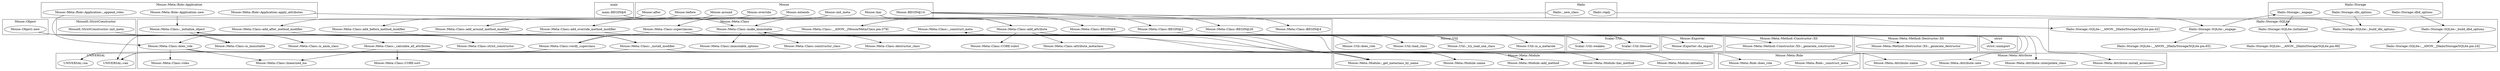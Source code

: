 digraph {
graph [overlap=false]
subgraph cluster_Mouse_Meta_Attribute {
	label="Mouse::Meta::Attribute";
	"Mouse::Meta::Attribute::install_accessors";
	"Mouse::Meta::Attribute::new";
	"Mouse::Meta::Attribute::name";
	"Mouse::Meta::Attribute::interpolate_class";
}
subgraph cluster_Hailo_Storage_SQLite {
	label="Hailo::Storage::SQLite";
	"Hailo::Storage::SQLite::__ANON__[Hailo/Storage/SQLite.pm:65]";
	"Hailo::Storage::SQLite::initialized";
	"Hailo::Storage::SQLite::__ANON__[Hailo/Storage/SQLite.pm:42]";
	"Hailo::Storage::SQLite::__ANON__[Hailo/Storage/SQLite.pm:24]";
	"Hailo::Storage::SQLite::_build_dbi_options";
	"Hailo::Storage::SQLite::__ANON__[Hailo/Storage/SQLite.pm:88]";
	"Hailo::Storage::SQLite::_build_dbd_options";
	"Hailo::Storage::SQLite::_engage";
}
subgraph cluster_Mouse_Meta_Class {
	label="Mouse::Meta::Class";
	"Mouse::Meta::Class::strict_constructor";
	"Mouse::Meta::Class::_initialize_object";
	"Mouse::Meta::Class::constructor_class";
	"Mouse::Meta::Class::superclasses";
	"Mouse::Meta::Class::_install_modifier";
	"Mouse::Meta::Class::add_attribute";
	"Mouse::Meta::Class::add_override_method_modifier";
	"Mouse::Meta::Class::verify_superclass";
	"Mouse::Meta::Class::destructor_class";
	"Mouse::Meta::Class::add_before_method_modifier";
	"Mouse::Meta::Class::_calculate_all_attributes";
	"Mouse::Meta::Class::BEGIN@2";
	"Mouse::Meta::Class::make_immutable";
	"Mouse::Meta::Class::BEGIN@4";
	"Mouse::Meta::Class::CORE:sort";
	"Mouse::Meta::Class::roles";
	"Mouse::Meta::Class::BEGIN@26";
	"Mouse::Meta::Class::linearized_isa";
	"Mouse::Meta::Class::attribute_metaclass";
	"Mouse::Meta::Class::__ANON__[Mouse/Meta/Class.pm:379]";
	"Mouse::Meta::Class::is_immutable";
	"Mouse::Meta::Class::BEGIN@6";
	"Mouse::Meta::Class::is_anon_class";
	"Mouse::Meta::Class::add_after_method_modifier";
	"Mouse::Meta::Class::CORE:subst";
	"Mouse::Meta::Class::immutable_options";
	"Mouse::Meta::Class::_construct_meta";
	"Mouse::Meta::Class::does_role";
	"Mouse::Meta::Class::add_around_method_modifier";
}
subgraph cluster_main {
	label="main";
	"main::BEGIN@6";
}
subgraph cluster_strict {
	label="strict";
	"strict::unimport";
}
subgraph cluster_Mouse_Meta_Role {
	label="Mouse::Meta::Role";
	"Mouse::Meta::Role::_construct_meta";
	"Mouse::Meta::Role::does_role";
}
subgraph cluster_Hailo {
	label="Hailo";
	"Hailo::reply";
	"Hailo::_new_class";
}
subgraph cluster_Scalar_Util {
	label="Scalar::Util";
	"Scalar::Util::blessed";
	"Scalar::Util::weaken";
}
subgraph cluster_UNIVERSAL {
	label="UNIVERSAL";
	"UNIVERSAL::isa";
	"UNIVERSAL::can";
}
subgraph cluster_Hailo_Storage {
	label="Hailo::Storage";
	"Hailo::Storage::dbd_options";
	"Hailo::Storage::_engage";
	"Hailo::Storage::dbi_options";
}
subgraph cluster_Mouse_Meta_Method_Constructor_XS {
	label="Mouse::Meta::Method::Constructor::XS";
	"Mouse::Meta::Method::Constructor::XS::_generate_constructor";
}
subgraph cluster_MouseX_StrictConstructor {
	label="MouseX::StrictConstructor";
	"MouseX::StrictConstructor::init_meta";
}
subgraph cluster_Mouse {
	label="Mouse";
	"Mouse::extends";
	"Mouse::around";
	"Mouse::override";
	"Mouse::after";
	"Mouse::before";
	"Mouse::has";
	"Mouse::BEGIN@14";
	"Mouse::init_meta";
}
subgraph cluster_Mouse_Object {
	label="Mouse::Object";
	"Mouse::Object::new";
}
subgraph cluster_Mouse_Meta_Method_Destructor_XS {
	label="Mouse::Meta::Method::Destructor::XS";
	"Mouse::Meta::Method::Destructor::XS::_generate_destructor";
}
subgraph cluster_Mouse_Util {
	label="Mouse::Util";
	"Mouse::Util::_try_load_one_class";
	"Mouse::Util::is_a_metarole";
	"Mouse::Util::load_class";
	"Mouse::Util::does_role";
}
subgraph cluster_Mouse_Meta_Role_Application {
	label="Mouse::Meta::Role::Application";
	"Mouse::Meta::Role::Application::new";
	"Mouse::Meta::Role::Application::_append_roles";
	"Mouse::Meta::Role::Application::apply_attributes";
}
subgraph cluster_Mouse_Exporter {
	label="Mouse::Exporter";
	"Mouse::Exporter::do_import";
}
subgraph cluster_Mouse_Meta_Module {
	label="Mouse::Meta::Module";
	"Mouse::Meta::Module::name";
	"Mouse::Meta::Module::initialize";
	"Mouse::Meta::Module::has_method";
	"Mouse::Meta::Module::add_method";
	"Mouse::Meta::Module::_get_metaclass_by_name";
}
"Mouse::Meta::Role::Application::new" -> "Mouse::Meta::Class::_initialize_object";
"Mouse::Meta::Role::_construct_meta" -> "Mouse::Meta::Class::_initialize_object";
"Mouse::override" -> "Mouse::Meta::Class::add_override_method_modifier";
"Hailo::Storage::SQLite::_build_dbd_options" -> "Hailo::Storage::SQLite::__ANON__[Hailo/Storage/SQLite.pm:24]";
"Mouse::Meta::Class::make_immutable" -> "Mouse::Meta::Method::Constructor::XS::_generate_constructor";
"Mouse::Meta::Class::_calculate_all_attributes" -> "Mouse::Meta::Attribute::name";
"Mouse::BEGIN@14" -> "Mouse::Meta::Class::BEGIN@2";
"Mouse::Meta::Class::add_attribute" -> "Scalar::Util::weaken";
"Mouse::Meta::Class::superclasses" -> "Mouse::Meta::Module::_get_metaclass_by_name";
"Mouse::Meta::Class::_calculate_all_attributes" -> "Mouse::Meta::Module::_get_metaclass_by_name";
"Mouse::Meta::Class::does_role" -> "Mouse::Meta::Module::_get_metaclass_by_name";
"Mouse::Meta::Class::add_attribute" -> "Mouse::Meta::Class::attribute_metaclass";
"Mouse::Meta::Class::does_role" -> "Mouse::Meta::Role::does_role";
"Hailo::Storage::SQLite::_build_dbi_options" -> "Mouse::Meta::Class::__ANON__[Mouse/Meta/Class.pm:379]";
"Mouse::Object::new" -> "Mouse::Meta::Class::is_immutable";
"Mouse::Meta::Class::_initialize_object" -> "Mouse::Meta::Class::is_immutable";
"Mouse::Meta::Class::_install_modifier" -> "Mouse::Meta::Module::add_method";
"Mouse::Meta::Class::add_override_method_modifier" -> "Mouse::Meta::Module::add_method";
"Mouse::Meta::Class::make_immutable" -> "Mouse::Meta::Module::add_method";
"Mouse::Meta::Class::make_immutable" -> "Mouse::Meta::Method::Destructor::XS::_generate_destructor";
"Mouse::Meta::Class::add_attribute" -> "Mouse::Meta::Class::CORE:subst";
"Mouse::Meta::Class::_install_modifier" -> "UNIVERSAL::can";
"Mouse::Meta::Class::add_override_method_modifier" -> "UNIVERSAL::can";
"Mouse::Meta::Class::verify_superclass" -> "UNIVERSAL::can";
"Hailo::Storage::SQLite::initialized" -> "Hailo::Storage::SQLite::__ANON__[Hailo/Storage/SQLite.pm:88]";
"Mouse::around" -> "Mouse::Meta::Class::add_around_method_modifier";
"Hailo::Storage::dbd_options" -> "Hailo::Storage::SQLite::_build_dbd_options";
"Mouse::Meta::Class::make_immutable" -> "Mouse::Meta::Class::constructor_class";
"Mouse::Meta::Class::BEGIN@26" -> "strict::unimport";
"Mouse::Meta::Class::make_immutable" -> "Mouse::Meta::Class::destructor_class";
"Mouse::Meta::Class::_install_modifier" -> "Mouse::Meta::Module::name";
"Mouse::Meta::Class::add_override_method_modifier" -> "Mouse::Meta::Module::name";
"Mouse::Meta::Class::does_role" -> "Mouse::Meta::Module::name";
"Mouse::before" -> "Mouse::Meta::Class::add_before_method_modifier";
"Mouse::Meta::Class::verify_superclass" -> "UNIVERSAL::isa";
"Mouse::Meta::Class::_calculate_all_attributes" -> "Mouse::Meta::Class::CORE:sort";
"Hailo::Storage::SQLite::_engage" -> "Hailo::Storage::SQLite::__ANON__[Hailo/Storage/SQLite.pm:65]";
"Mouse::BEGIN@14" -> "Mouse::Meta::Class::BEGIN@26";
"Mouse::BEGIN@14" -> "Mouse::Meta::Class::BEGIN@6";
"Mouse::Object::new" -> "Mouse::Meta::Class::strict_constructor";
"Mouse::Meta::Class::_initialize_object" -> "Mouse::Meta::Class::strict_constructor";
"MouseX::StrictConstructor::init_meta" -> "Mouse::Meta::Class::strict_constructor";
"Mouse::Meta::Class::add_before_method_modifier" -> "Mouse::Meta::Class::_install_modifier";
"Mouse::Meta::Class::add_after_method_modifier" -> "Mouse::Meta::Class::_install_modifier";
"Mouse::Meta::Class::add_around_method_modifier" -> "Mouse::Meta::Class::_install_modifier";
"Mouse::has" -> "Mouse::Meta::Class::add_attribute";
"Mouse::Meta::Role::Application::apply_attributes" -> "Mouse::Meta::Class::add_attribute";
"Mouse::Meta::Class::add_attribute" -> "Mouse::Meta::Attribute::install_accessors";
"Mouse::Meta::Class::add_attribute" -> "Mouse::Meta::Attribute::new";
"Mouse::Object::new" -> "Mouse::Meta::Class::_calculate_all_attributes";
"Mouse::Meta::Class::_initialize_object" -> "Mouse::Meta::Class::_calculate_all_attributes";
"Mouse::Meta::Class::add_attribute" -> "Scalar::Util::blessed";
"Hailo::_new_class" -> "Mouse::Meta::Class::make_immutable";
"Mouse::Util::_try_load_one_class" -> "Mouse::Meta::Class::make_immutable";
"main::BEGIN@6" -> "Mouse::Meta::Class::make_immutable";
"Mouse::BEGIN@14" -> "Mouse::Meta::Class::BEGIN@4";
"Hailo::Storage::_engage" -> "Hailo::Storage::SQLite::initialized";
"Mouse::Meta::Class::does_role" -> "Mouse::Meta::Class::roles";
"Mouse::Meta::Class::_calculate_all_attributes" -> "Mouse::Meta::Class::linearized_isa";
"Mouse::Meta::Class::does_role" -> "Mouse::Meta::Class::linearized_isa";
"Mouse::Meta::Class::BEGIN@2" -> "Mouse::Exporter::do_import";
"Mouse::after" -> "Mouse::Meta::Class::add_after_method_modifier";
"Mouse::Meta::Class::make_immutable" -> "Mouse::Meta::Class::immutable_options";
"Mouse::Meta::Role::Application::_append_roles" -> "Mouse::Meta::Class::does_role";
"Mouse::Util::does_role" -> "Mouse::Meta::Class::does_role";
"Mouse::extends" -> "Mouse::Meta::Class::superclasses";
"Mouse::init_meta" -> "Mouse::Meta::Class::superclasses";
"Mouse::Meta::Class::__ANON__[Mouse/Meta/Class.pm:379]" -> "Hailo::Storage::SQLite::__ANON__[Hailo/Storage/SQLite.pm:42]";
"Mouse::Meta::Class::add_attribute" -> "Mouse::Meta::Attribute::interpolate_class";
"Mouse::Meta::Class::superclasses" -> "Mouse::Meta::Class::verify_superclass";
"Hailo::Storage::SQLite::_engage" -> "Hailo::Storage::_engage";
"Mouse::Meta::Class::add_override_method_modifier" -> "Mouse::Meta::Module::has_method";
"Hailo::reply" -> "Hailo::Storage::SQLite::_engage";
"Mouse::Meta::Class::superclasses" -> "Mouse::Util::load_class";
"Mouse::Meta::Class::make_immutable" -> "Mouse::Util::load_class";
"Mouse::Meta::Class::verify_superclass" -> "Mouse::Util::is_a_metarole";
"Hailo::Storage::dbi_options" -> "Hailo::Storage::SQLite::_build_dbi_options";
"Mouse::Object::new" -> "Mouse::Meta::Class::is_anon_class";
"Mouse::Meta::Class::_initialize_object" -> "Mouse::Meta::Class::is_anon_class";
"Mouse::Meta::Module::initialize" -> "Mouse::Meta::Class::_construct_meta";
}
